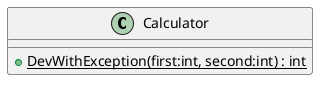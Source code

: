 @startuml
class Calculator {
    + {static} DevWithException(first:int, second:int) : int
}
@enduml
